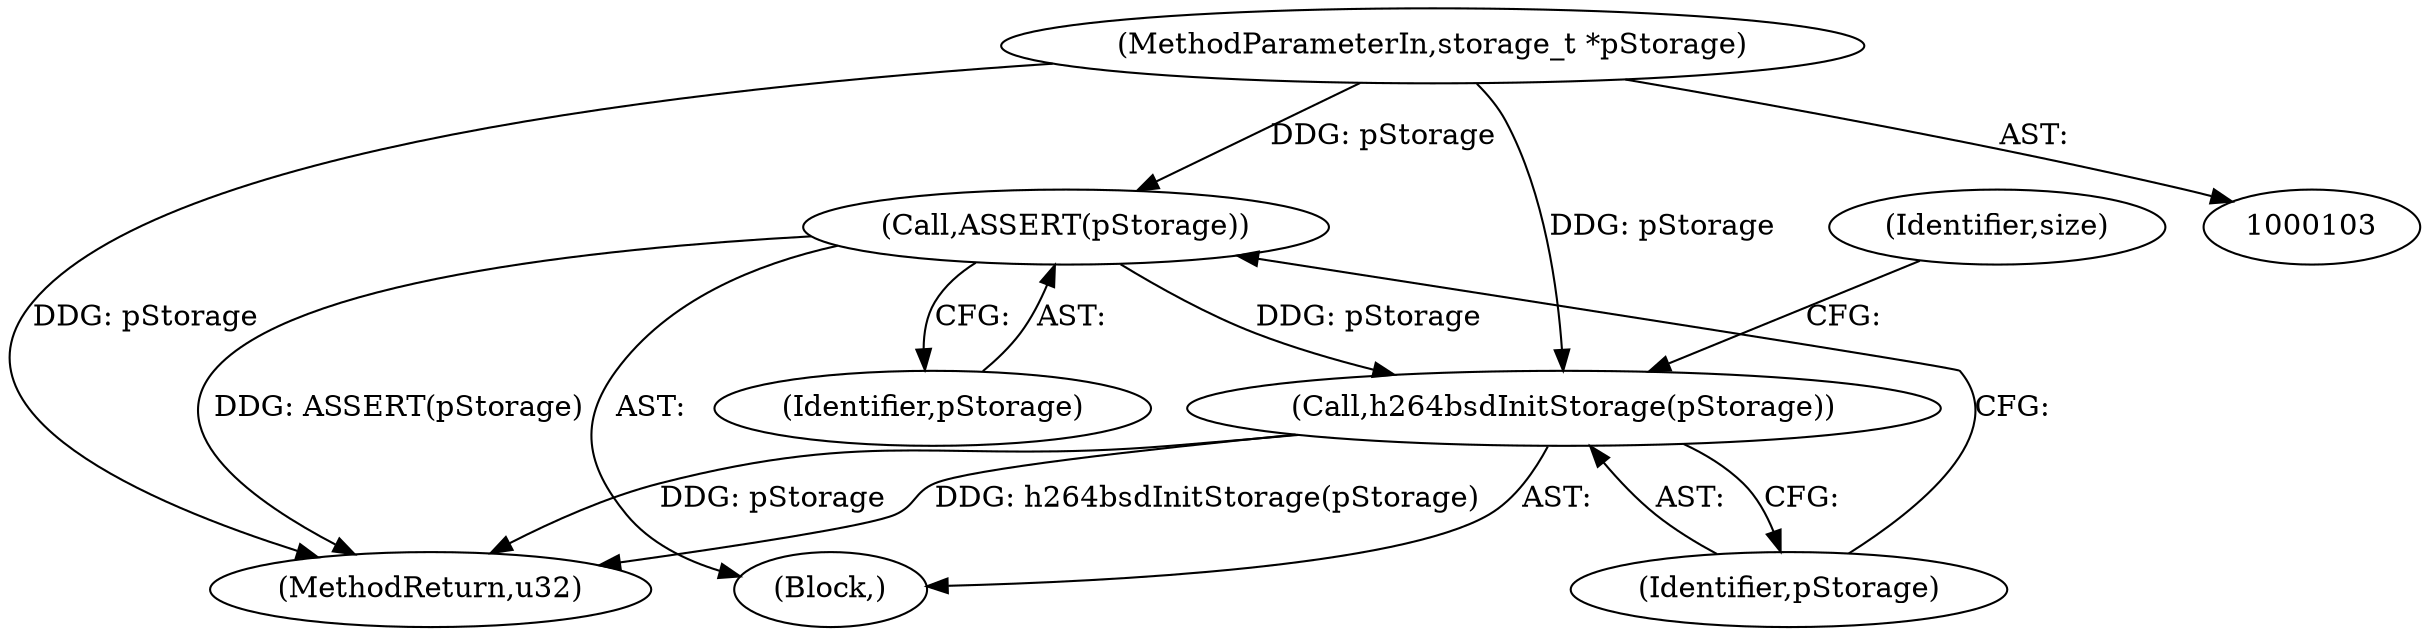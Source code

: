digraph "0_Android_2b6f22dc64d456471a1dc6df09d515771d1427c8_4@pointer" {
"1000108" [label="(Call,ASSERT(pStorage))"];
"1000104" [label="(MethodParameterIn,storage_t *pStorage)"];
"1000110" [label="(Call,h264bsdInitStorage(pStorage))"];
"1000109" [label="(Identifier,pStorage)"];
"1000144" [label="(MethodReturn,u32)"];
"1000106" [label="(Block,)"];
"1000113" [label="(Identifier,size)"];
"1000111" [label="(Identifier,pStorage)"];
"1000110" [label="(Call,h264bsdInitStorage(pStorage))"];
"1000104" [label="(MethodParameterIn,storage_t *pStorage)"];
"1000108" [label="(Call,ASSERT(pStorage))"];
"1000108" -> "1000106"  [label="AST: "];
"1000108" -> "1000109"  [label="CFG: "];
"1000109" -> "1000108"  [label="AST: "];
"1000111" -> "1000108"  [label="CFG: "];
"1000108" -> "1000144"  [label="DDG: ASSERT(pStorage)"];
"1000104" -> "1000108"  [label="DDG: pStorage"];
"1000108" -> "1000110"  [label="DDG: pStorage"];
"1000104" -> "1000103"  [label="AST: "];
"1000104" -> "1000144"  [label="DDG: pStorage"];
"1000104" -> "1000110"  [label="DDG: pStorage"];
"1000110" -> "1000106"  [label="AST: "];
"1000110" -> "1000111"  [label="CFG: "];
"1000111" -> "1000110"  [label="AST: "];
"1000113" -> "1000110"  [label="CFG: "];
"1000110" -> "1000144"  [label="DDG: h264bsdInitStorage(pStorage)"];
"1000110" -> "1000144"  [label="DDG: pStorage"];
}
